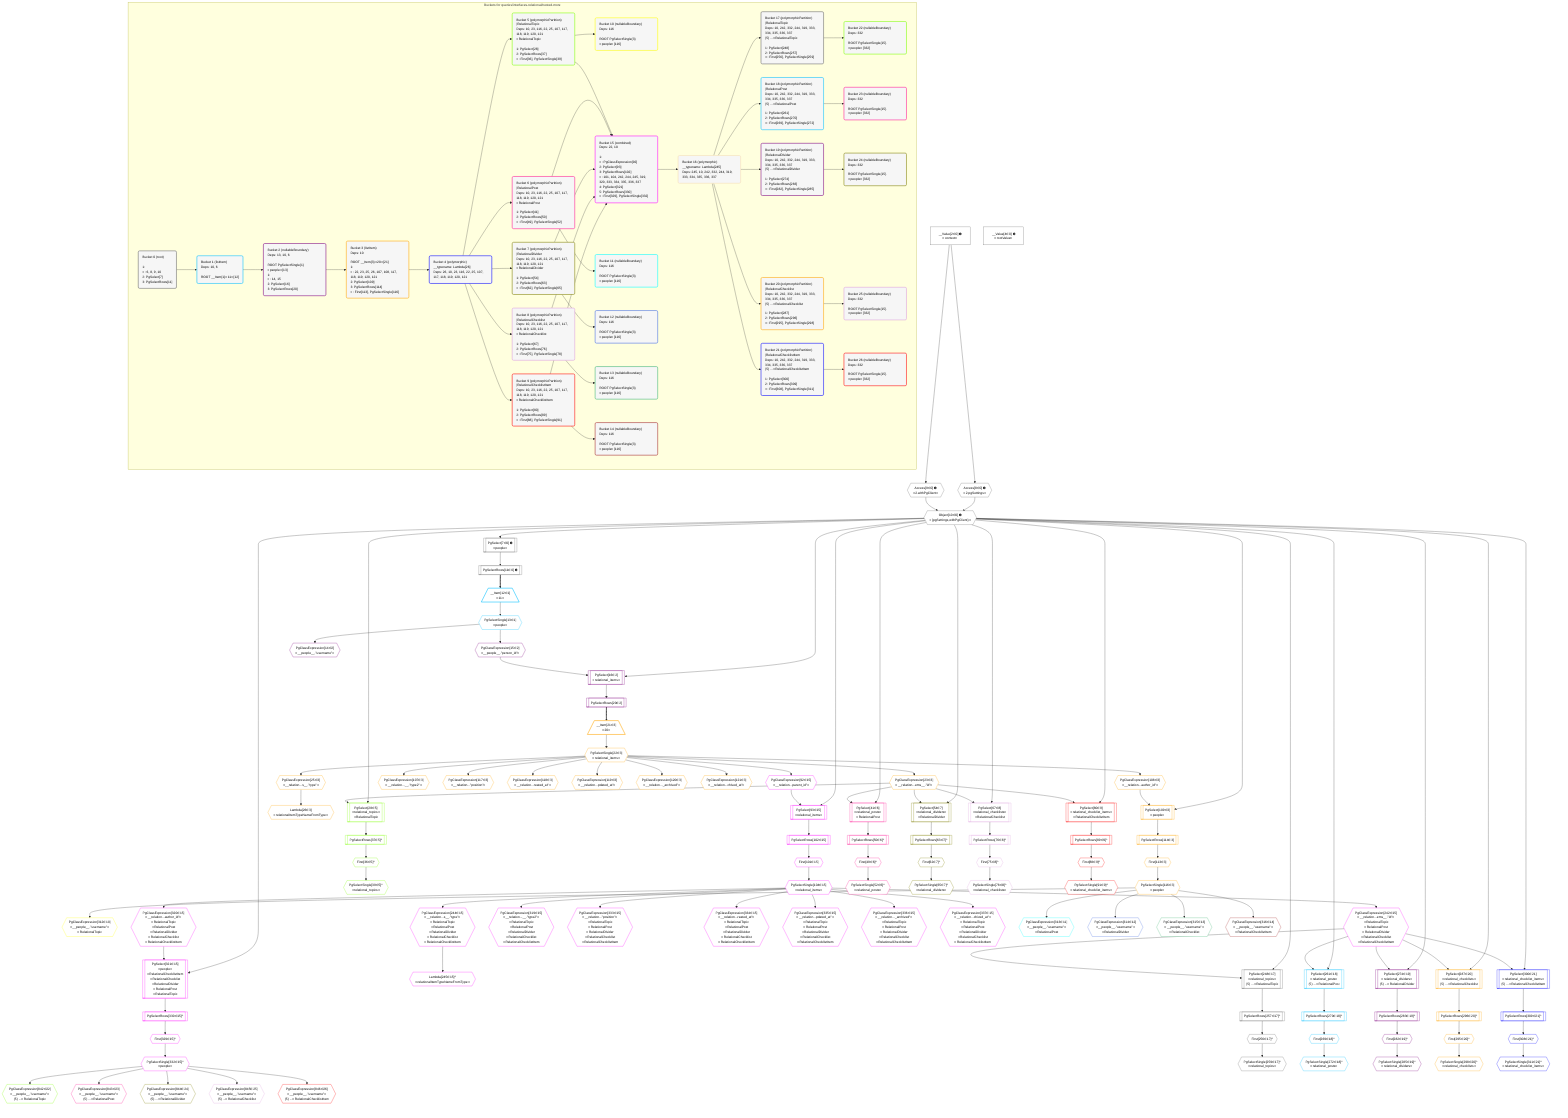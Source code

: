 %%{init: {'themeVariables': { 'fontSize': '12px'}}}%%
graph TD
    classDef path fill:#eee,stroke:#000,color:#000
    classDef plan fill:#fff,stroke-width:1px,color:#000
    classDef itemplan fill:#fff,stroke-width:2px,color:#000
    classDef unbatchedplan fill:#dff,stroke-width:1px,color:#000
    classDef sideeffectplan fill:#fcc,stroke-width:2px,color:#000
    classDef bucket fill:#f6f6f6,color:#000,stroke-width:2px,text-align:left

    subgraph "Buckets for queries/interfaces-relational/nested-more"
    Bucket0("Bucket 0 (root)<br /><br />1: <br />ᐳ: 6, 8, 9, 10<br />2: PgSelect[7]<br />3: PgSelectRows[11]"):::bucket
    Bucket1("Bucket 1 (listItem)<br />Deps: 10, 6<br /><br />ROOT __Item{1}ᐸ11ᐳ[12]"):::bucket
    Bucket2("Bucket 2 (nullableBoundary)<br />Deps: 13, 10, 6<br /><br />ROOT PgSelectSingle{1}ᐸpeopleᐳ[13]<br />1: <br />ᐳ: 14, 15<br />2: PgSelect[16]<br />3: PgSelectRows[20]"):::bucket
    Bucket3("Bucket 3 (listItem)<br />Deps: 10<br /><br />ROOT __Item{3}ᐸ20ᐳ[21]<br />1: <br />ᐳ: 22, 23, 25, 26, 107, 108, 117, 118, 119, 120, 121<br />2: PgSelect[109]<br />3: PgSelectRows[114]<br />ᐳ: First[113], PgSelectSingle[116]"):::bucket
    Bucket4("Bucket 4 (polymorphic)<br />__typename: Lambda[26]<br />Deps: 26, 10, 23, 116, 22, 25, 107, 117, 118, 119, 120, 121"):::bucket
    Bucket5("Bucket 5 (polymorphicPartition)<br />|RelationalTopic<br />Deps: 10, 23, 116, 22, 25, 107, 117, 118, 119, 120, 121<br />ᐳRelationalTopic<br /><br />1: PgSelect[28]<br />2: PgSelectRows[37]<br />ᐳ: First[36], PgSelectSingle[39]"):::bucket
    Bucket6("Bucket 6 (polymorphicPartition)<br />|RelationalPost<br />Deps: 10, 23, 116, 22, 25, 107, 117, 118, 119, 120, 121<br />ᐳRelationalPost<br /><br />1: PgSelect[41]<br />2: PgSelectRows[50]<br />ᐳ: First[49], PgSelectSingle[52]"):::bucket
    Bucket7("Bucket 7 (polymorphicPartition)<br />|RelationalDivider<br />Deps: 10, 23, 116, 22, 25, 107, 117, 118, 119, 120, 121<br />ᐳRelationalDivider<br /><br />1: PgSelect[54]<br />2: PgSelectRows[63]<br />ᐳ: First[62], PgSelectSingle[65]"):::bucket
    Bucket8("Bucket 8 (polymorphicPartition)<br />|RelationalChecklist<br />Deps: 10, 23, 116, 22, 25, 107, 117, 118, 119, 120, 121<br />ᐳRelationalChecklist<br /><br />1: PgSelect[67]<br />2: PgSelectRows[76]<br />ᐳ: First[75], PgSelectSingle[78]"):::bucket
    Bucket9("Bucket 9 (polymorphicPartition)<br />|RelationalChecklistItem<br />Deps: 10, 23, 116, 22, 25, 107, 117, 118, 119, 120, 121<br />ᐳRelationalChecklistItem<br /><br />1: PgSelect[80]<br />2: PgSelectRows[89]<br />ᐳ: First[88], PgSelectSingle[91]"):::bucket
    Bucket10("Bucket 10 (nullableBoundary)<br />Deps: 116<br /><br />ROOT PgSelectSingle{3}ᐸpeopleᐳ[116]"):::bucket
    Bucket11("Bucket 11 (nullableBoundary)<br />Deps: 116<br /><br />ROOT PgSelectSingle{3}ᐸpeopleᐳ[116]"):::bucket
    Bucket12("Bucket 12 (nullableBoundary)<br />Deps: 116<br /><br />ROOT PgSelectSingle{3}ᐸpeopleᐳ[116]"):::bucket
    Bucket13("Bucket 13 (nullableBoundary)<br />Deps: 116<br /><br />ROOT PgSelectSingle{3}ᐸpeopleᐳ[116]"):::bucket
    Bucket14("Bucket 14 (nullableBoundary)<br />Deps: 116<br /><br />ROOT PgSelectSingle{3}ᐸpeopleᐳ[116]"):::bucket
    Bucket15("Bucket 15 (combined)<br />Deps: 22, 10<br /><br />1: <br />ᐳ: PgClassExpression[92]<br />2: PgSelect[93]<br />3: PgSelectRows[102]<br />ᐳ: 101, 104, 242, 244, 245, 319, 320, 333, 334, 335, 336, 337<br />4: PgSelect[321]<br />5: PgSelectRows[330]<br />ᐳ: First[329], PgSelectSingle[332]"):::bucket
    Bucket16("Bucket 16 (polymorphic)<br />__typename: Lambda[245]<br />Deps: 245, 10, 242, 332, 244, 319, 333, 334, 335, 336, 337"):::bucket
    Bucket17("Bucket 17 (polymorphicPartition)<br />|RelationalTopic<br />Deps: 10, 242, 332, 244, 319, 333, 334, 335, 336, 337<br />(5) ...ᐳRelationalTopic<br /><br />1: PgSelect[248]<br />2: PgSelectRows[257]<br />ᐳ: First[256], PgSelectSingle[259]"):::bucket
    Bucket18("Bucket 18 (polymorphicPartition)<br />|RelationalPost<br />Deps: 10, 242, 332, 244, 319, 333, 334, 335, 336, 337<br />(5) ...ᐳRelationalPost<br /><br />1: PgSelect[261]<br />2: PgSelectRows[270]<br />ᐳ: First[269], PgSelectSingle[272]"):::bucket
    Bucket19("Bucket 19 (polymorphicPartition)<br />|RelationalDivider<br />Deps: 10, 242, 332, 244, 319, 333, 334, 335, 336, 337<br />(5) ...ᐳRelationalDivider<br /><br />1: PgSelect[274]<br />2: PgSelectRows[283]<br />ᐳ: First[282], PgSelectSingle[285]"):::bucket
    Bucket20("Bucket 20 (polymorphicPartition)<br />|RelationalChecklist<br />Deps: 10, 242, 332, 244, 319, 333, 334, 335, 336, 337<br />(5) ...ᐳRelationalChecklist<br /><br />1: PgSelect[287]<br />2: PgSelectRows[296]<br />ᐳ: First[295], PgSelectSingle[298]"):::bucket
    Bucket21("Bucket 21 (polymorphicPartition)<br />|RelationalChecklistItem<br />Deps: 10, 242, 332, 244, 319, 333, 334, 335, 336, 337<br />(5) ...ᐳRelationalChecklistItem<br /><br />1: PgSelect[300]<br />2: PgSelectRows[309]<br />ᐳ: First[308], PgSelectSingle[311]"):::bucket
    Bucket22("Bucket 22 (nullableBoundary)<br />Deps: 332<br /><br />ROOT PgSelectSingle{15}ᐸpeopleᐳ[332]"):::bucket
    Bucket23("Bucket 23 (nullableBoundary)<br />Deps: 332<br /><br />ROOT PgSelectSingle{15}ᐸpeopleᐳ[332]"):::bucket
    Bucket24("Bucket 24 (nullableBoundary)<br />Deps: 332<br /><br />ROOT PgSelectSingle{15}ᐸpeopleᐳ[332]"):::bucket
    Bucket25("Bucket 25 (nullableBoundary)<br />Deps: 332<br /><br />ROOT PgSelectSingle{15}ᐸpeopleᐳ[332]"):::bucket
    Bucket26("Bucket 26 (nullableBoundary)<br />Deps: 332<br /><br />ROOT PgSelectSingle{15}ᐸpeopleᐳ[332]"):::bucket
    end
    Bucket0 --> Bucket1
    Bucket1 --> Bucket2
    Bucket2 --> Bucket3
    Bucket3 --> Bucket4
    Bucket4 --> Bucket5 & Bucket6 & Bucket7 & Bucket8 & Bucket9
    Bucket5 --> Bucket10 & Bucket15
    Bucket6 --> Bucket11 & Bucket15
    Bucket7 --> Bucket12 & Bucket15
    Bucket8 --> Bucket13 & Bucket15
    Bucket9 --> Bucket14 & Bucket15
    Bucket15 --> Bucket16
    Bucket16 --> Bucket17 & Bucket18 & Bucket19 & Bucket20 & Bucket21
    Bucket17 --> Bucket22
    Bucket18 --> Bucket23
    Bucket19 --> Bucket24
    Bucket20 --> Bucket25
    Bucket21 --> Bucket26

    %% plan dependencies
    PgSelect7[["PgSelect[7∈0] ➊<br />ᐸpeopleᐳ"]]:::plan
    Object10{{"Object[10∈0] ➊<br />ᐸ{pgSettings,withPgClient}ᐳ"}}:::plan
    Object10 --> PgSelect7
    Access8{{"Access[8∈0] ➊<br />ᐸ2.pgSettingsᐳ"}}:::plan
    Access9{{"Access[9∈0] ➊<br />ᐸ2.withPgClientᐳ"}}:::plan
    Access8 & Access9 --> Object10
    __Value2["__Value[2∈0] ➊<br />ᐸcontextᐳ"]:::plan
    __Value2 --> Access8
    __Value2 --> Access9
    PgSelectRows11[["PgSelectRows[11∈0] ➊"]]:::plan
    PgSelect7 --> PgSelectRows11
    __Value4["__Value[4∈0] ➊<br />ᐸrootValueᐳ"]:::plan
    __Item12[/"__Item[12∈1]<br />ᐸ11ᐳ"\]:::itemplan
    PgSelectRows11 ==> __Item12
    PgSelectSingle13{{"PgSelectSingle[13∈1]<br />ᐸpeopleᐳ"}}:::plan
    __Item12 --> PgSelectSingle13
    PgSelect16[["PgSelect[16∈2]<br />ᐸrelational_itemsᐳ"]]:::plan
    PgClassExpression15{{"PgClassExpression[15∈2]<br />ᐸ__people__.”person_id”ᐳ"}}:::plan
    Object10 & PgClassExpression15 --> PgSelect16
    PgClassExpression14{{"PgClassExpression[14∈2]<br />ᐸ__people__.”username”ᐳ"}}:::plan
    PgSelectSingle13 --> PgClassExpression14
    PgSelectSingle13 --> PgClassExpression15
    PgSelectRows20[["PgSelectRows[20∈2]"]]:::plan
    PgSelect16 --> PgSelectRows20
    PgSelect109[["PgSelect[109∈3]<br />ᐸpeopleᐳ"]]:::plan
    PgClassExpression108{{"PgClassExpression[108∈3]<br />ᐸ__relation...author_id”ᐳ"}}:::plan
    Object10 & PgClassExpression108 --> PgSelect109
    __Item21[/"__Item[21∈3]<br />ᐸ20ᐳ"\]:::itemplan
    PgSelectRows20 ==> __Item21
    PgSelectSingle22{{"PgSelectSingle[22∈3]<br />ᐸrelational_itemsᐳ"}}:::plan
    __Item21 --> PgSelectSingle22
    PgClassExpression23{{"PgClassExpression[23∈3]<br />ᐸ__relation...ems__.”id”ᐳ"}}:::plan
    PgSelectSingle22 --> PgClassExpression23
    PgClassExpression25{{"PgClassExpression[25∈3]<br />ᐸ__relation...s__.”type”ᐳ"}}:::plan
    PgSelectSingle22 --> PgClassExpression25
    Lambda26{{"Lambda[26∈3]<br />ᐸrelationalItemTypeNameFromTypeᐳ"}}:::plan
    PgClassExpression25 --> Lambda26
    PgClassExpression107{{"PgClassExpression[107∈3]<br />ᐸ__relation...__.”type2”ᐳ"}}:::plan
    PgSelectSingle22 --> PgClassExpression107
    PgSelectSingle22 --> PgClassExpression108
    First113{{"First[113∈3]"}}:::plan
    PgSelectRows114[["PgSelectRows[114∈3]"]]:::plan
    PgSelectRows114 --> First113
    PgSelect109 --> PgSelectRows114
    PgSelectSingle116{{"PgSelectSingle[116∈3]<br />ᐸpeopleᐳ"}}:::plan
    First113 --> PgSelectSingle116
    PgClassExpression117{{"PgClassExpression[117∈3]<br />ᐸ__relation...”position”ᐳ"}}:::plan
    PgSelectSingle22 --> PgClassExpression117
    PgClassExpression118{{"PgClassExpression[118∈3]<br />ᐸ__relation...reated_at”ᐳ"}}:::plan
    PgSelectSingle22 --> PgClassExpression118
    PgClassExpression119{{"PgClassExpression[119∈3]<br />ᐸ__relation...pdated_at”ᐳ"}}:::plan
    PgSelectSingle22 --> PgClassExpression119
    PgClassExpression120{{"PgClassExpression[120∈3]<br />ᐸ__relation..._archived”ᐳ"}}:::plan
    PgSelectSingle22 --> PgClassExpression120
    PgClassExpression121{{"PgClassExpression[121∈3]<br />ᐸ__relation...chived_at”ᐳ"}}:::plan
    PgSelectSingle22 --> PgClassExpression121
    PgSelect28[["PgSelect[28∈5]<br />ᐸrelational_topicsᐳ<br />ᐳRelationalTopic"]]:::plan
    Object10 & PgClassExpression23 --> PgSelect28
    First36{{"First[36∈5]^"}}:::plan
    PgSelectRows37[["PgSelectRows[37∈5]^"]]:::plan
    PgSelectRows37 --> First36
    PgSelect28 --> PgSelectRows37
    PgSelectSingle39{{"PgSelectSingle[39∈5]^<br />ᐸrelational_topicsᐳ"}}:::plan
    First36 --> PgSelectSingle39
    PgClassExpression312{{"PgClassExpression[312∈10]<br />ᐸ__people__.”username”ᐳ<br />ᐳRelationalTopic"}}:::plan
    PgSelectSingle116 --> PgClassExpression312
    PgSelect93[["PgSelect[93∈15]<br />ᐸrelational_itemsᐳ"]]:::plan
    PgClassExpression92{{"PgClassExpression[92∈15]<br />ᐸ__relation...parent_id”ᐳ"}}:::plan
    Object10 & PgClassExpression92 --> PgSelect93
    PgSelect321[["PgSelect[321∈15]<br />ᐸpeopleᐳ<br />ᐳRelationalChecklistItem<br />ᐳRelationalChecklist<br />ᐳRelationalDivider<br />ᐳRelationalPost<br />ᐳRelationalTopic"]]:::plan
    PgClassExpression320{{"PgClassExpression[320∈15]<br />ᐸ__relation...author_id”ᐳ<br />ᐳRelationalTopic<br />ᐳRelationalPost<br />ᐳRelationalDivider<br />ᐳRelationalChecklist<br />ᐳRelationalChecklistItem"}}:::plan
    Object10 & PgClassExpression320 --> PgSelect321
    PgSelectSingle22 --> PgClassExpression92
    First101{{"First[101∈15]"}}:::plan
    PgSelectRows102[["PgSelectRows[102∈15]"]]:::plan
    PgSelectRows102 --> First101
    PgSelect93 --> PgSelectRows102
    PgSelectSingle104{{"PgSelectSingle[104∈15]<br />ᐸrelational_itemsᐳ"}}:::plan
    First101 --> PgSelectSingle104
    PgClassExpression242{{"PgClassExpression[242∈15]<br />ᐸ__relation...ems__.”id”ᐳ<br />ᐳRelationalTopic<br />ᐳRelationalPost<br />ᐳRelationalDivider<br />ᐳRelationalChecklist<br />ᐳRelationalChecklistItem"}}:::plan
    PgSelectSingle104 --> PgClassExpression242
    PgClassExpression244{{"PgClassExpression[244∈15]<br />ᐸ__relation...s__.”type”ᐳ<br />ᐳRelationalTopic<br />ᐳRelationalPost<br />ᐳRelationalDivider<br />ᐳRelationalChecklist<br />ᐳRelationalChecklistItem"}}:::plan
    PgSelectSingle104 --> PgClassExpression244
    Lambda245{{"Lambda[245∈15]^<br />ᐸrelationalItemTypeNameFromTypeᐳ"}}:::plan
    PgClassExpression244 --> Lambda245
    PgClassExpression319{{"PgClassExpression[319∈15]<br />ᐸ__relation...__.”type2”ᐳ<br />ᐳRelationalTopic<br />ᐳRelationalPost<br />ᐳRelationalDivider<br />ᐳRelationalChecklist<br />ᐳRelationalChecklistItem"}}:::plan
    PgSelectSingle104 --> PgClassExpression319
    PgSelectSingle104 --> PgClassExpression320
    First329{{"First[329∈15]^"}}:::plan
    PgSelectRows330[["PgSelectRows[330∈15]^"]]:::plan
    PgSelectRows330 --> First329
    PgSelect321 --> PgSelectRows330
    PgSelectSingle332{{"PgSelectSingle[332∈15]^<br />ᐸpeopleᐳ"}}:::plan
    First329 --> PgSelectSingle332
    PgClassExpression333{{"PgClassExpression[333∈15]<br />ᐸ__relation...”position”ᐳ<br />ᐳRelationalTopic<br />ᐳRelationalPost<br />ᐳRelationalDivider<br />ᐳRelationalChecklist<br />ᐳRelationalChecklistItem"}}:::plan
    PgSelectSingle104 --> PgClassExpression333
    PgClassExpression334{{"PgClassExpression[334∈15]<br />ᐸ__relation...reated_at”ᐳ<br />ᐳRelationalTopic<br />ᐳRelationalPost<br />ᐳRelationalDivider<br />ᐳRelationalChecklist<br />ᐳRelationalChecklistItem"}}:::plan
    PgSelectSingle104 --> PgClassExpression334
    PgClassExpression335{{"PgClassExpression[335∈15]<br />ᐸ__relation...pdated_at”ᐳ<br />ᐳRelationalTopic<br />ᐳRelationalPost<br />ᐳRelationalDivider<br />ᐳRelationalChecklist<br />ᐳRelationalChecklistItem"}}:::plan
    PgSelectSingle104 --> PgClassExpression335
    PgClassExpression336{{"PgClassExpression[336∈15]<br />ᐸ__relation..._archived”ᐳ<br />ᐳRelationalTopic<br />ᐳRelationalPost<br />ᐳRelationalDivider<br />ᐳRelationalChecklist<br />ᐳRelationalChecklistItem"}}:::plan
    PgSelectSingle104 --> PgClassExpression336
    PgClassExpression337{{"PgClassExpression[337∈15]<br />ᐸ__relation...chived_at”ᐳ<br />ᐳRelationalTopic<br />ᐳRelationalPost<br />ᐳRelationalDivider<br />ᐳRelationalChecklist<br />ᐳRelationalChecklistItem"}}:::plan
    PgSelectSingle104 --> PgClassExpression337
    PgSelect248[["PgSelect[248∈17]<br />ᐸrelational_topicsᐳ<br />(5) ...ᐳRelationalTopic"]]:::plan
    Object10 & PgClassExpression242 --> PgSelect248
    First256{{"First[256∈17]^"}}:::plan
    PgSelectRows257[["PgSelectRows[257∈17]^"]]:::plan
    PgSelectRows257 --> First256
    PgSelect248 --> PgSelectRows257
    PgSelectSingle259{{"PgSelectSingle[259∈17]^<br />ᐸrelational_topicsᐳ"}}:::plan
    First256 --> PgSelectSingle259
    PgClassExpression842{{"PgClassExpression[842∈22]<br />ᐸ__people__.”username”ᐳ<br />(5) ...ᐳRelationalTopic"}}:::plan
    PgSelectSingle332 --> PgClassExpression842
    PgSelect261[["PgSelect[261∈18]<br />ᐸrelational_postsᐳ<br />(5) ...ᐳRelationalPost"]]:::plan
    Object10 & PgClassExpression242 --> PgSelect261
    First269{{"First[269∈18]^"}}:::plan
    PgSelectRows270[["PgSelectRows[270∈18]^"]]:::plan
    PgSelectRows270 --> First269
    PgSelect261 --> PgSelectRows270
    PgSelectSingle272{{"PgSelectSingle[272∈18]^<br />ᐸrelational_postsᐳ"}}:::plan
    First269 --> PgSelectSingle272
    PgClassExpression843{{"PgClassExpression[843∈23]<br />ᐸ__people__.”username”ᐳ<br />(5) ...ᐳRelationalPost"}}:::plan
    PgSelectSingle332 --> PgClassExpression843
    PgSelect274[["PgSelect[274∈19]<br />ᐸrelational_dividersᐳ<br />(5) ...ᐳRelationalDivider"]]:::plan
    Object10 & PgClassExpression242 --> PgSelect274
    First282{{"First[282∈19]^"}}:::plan
    PgSelectRows283[["PgSelectRows[283∈19]^"]]:::plan
    PgSelectRows283 --> First282
    PgSelect274 --> PgSelectRows283
    PgSelectSingle285{{"PgSelectSingle[285∈19]^<br />ᐸrelational_dividersᐳ"}}:::plan
    First282 --> PgSelectSingle285
    PgClassExpression844{{"PgClassExpression[844∈24]<br />ᐸ__people__.”username”ᐳ<br />(5) ...ᐳRelationalDivider"}}:::plan
    PgSelectSingle332 --> PgClassExpression844
    PgSelect287[["PgSelect[287∈20]<br />ᐸrelational_checklistsᐳ<br />(5) ...ᐳRelationalChecklist"]]:::plan
    Object10 & PgClassExpression242 --> PgSelect287
    First295{{"First[295∈20]^"}}:::plan
    PgSelectRows296[["PgSelectRows[296∈20]^"]]:::plan
    PgSelectRows296 --> First295
    PgSelect287 --> PgSelectRows296
    PgSelectSingle298{{"PgSelectSingle[298∈20]^<br />ᐸrelational_checklistsᐳ"}}:::plan
    First295 --> PgSelectSingle298
    PgClassExpression845{{"PgClassExpression[845∈25]<br />ᐸ__people__.”username”ᐳ<br />(5) ...ᐳRelationalChecklist"}}:::plan
    PgSelectSingle332 --> PgClassExpression845
    PgSelect300[["PgSelect[300∈21]<br />ᐸrelational_checklist_itemsᐳ<br />(5) ...ᐳRelationalChecklistItem"]]:::plan
    Object10 & PgClassExpression242 --> PgSelect300
    First308{{"First[308∈21]^"}}:::plan
    PgSelectRows309[["PgSelectRows[309∈21]^"]]:::plan
    PgSelectRows309 --> First308
    PgSelect300 --> PgSelectRows309
    PgSelectSingle311{{"PgSelectSingle[311∈21]^<br />ᐸrelational_checklist_itemsᐳ"}}:::plan
    First308 --> PgSelectSingle311
    PgClassExpression846{{"PgClassExpression[846∈26]<br />ᐸ__people__.”username”ᐳ<br />(5) ...ᐳRelationalChecklistItem"}}:::plan
    PgSelectSingle332 --> PgClassExpression846
    PgSelect41[["PgSelect[41∈6]<br />ᐸrelational_postsᐳ<br />ᐳRelationalPost"]]:::plan
    Object10 & PgClassExpression23 --> PgSelect41
    First49{{"First[49∈6]^"}}:::plan
    PgSelectRows50[["PgSelectRows[50∈6]^"]]:::plan
    PgSelectRows50 --> First49
    PgSelect41 --> PgSelectRows50
    PgSelectSingle52{{"PgSelectSingle[52∈6]^<br />ᐸrelational_postsᐳ"}}:::plan
    First49 --> PgSelectSingle52
    PgClassExpression313{{"PgClassExpression[313∈11]<br />ᐸ__people__.”username”ᐳ<br />ᐳRelationalPost"}}:::plan
    PgSelectSingle116 --> PgClassExpression313
    PgSelect54[["PgSelect[54∈7]<br />ᐸrelational_dividersᐳ<br />ᐳRelationalDivider"]]:::plan
    Object10 & PgClassExpression23 --> PgSelect54
    First62{{"First[62∈7]^"}}:::plan
    PgSelectRows63[["PgSelectRows[63∈7]^"]]:::plan
    PgSelectRows63 --> First62
    PgSelect54 --> PgSelectRows63
    PgSelectSingle65{{"PgSelectSingle[65∈7]^<br />ᐸrelational_dividersᐳ"}}:::plan
    First62 --> PgSelectSingle65
    PgClassExpression314{{"PgClassExpression[314∈12]<br />ᐸ__people__.”username”ᐳ<br />ᐳRelationalDivider"}}:::plan
    PgSelectSingle116 --> PgClassExpression314
    PgSelect67[["PgSelect[67∈8]<br />ᐸrelational_checklistsᐳ<br />ᐳRelationalChecklist"]]:::plan
    Object10 & PgClassExpression23 --> PgSelect67
    First75{{"First[75∈8]^"}}:::plan
    PgSelectRows76[["PgSelectRows[76∈8]^"]]:::plan
    PgSelectRows76 --> First75
    PgSelect67 --> PgSelectRows76
    PgSelectSingle78{{"PgSelectSingle[78∈8]^<br />ᐸrelational_checklistsᐳ"}}:::plan
    First75 --> PgSelectSingle78
    PgClassExpression315{{"PgClassExpression[315∈13]<br />ᐸ__people__.”username”ᐳ<br />ᐳRelationalChecklist"}}:::plan
    PgSelectSingle116 --> PgClassExpression315
    PgSelect80[["PgSelect[80∈9]<br />ᐸrelational_checklist_itemsᐳ<br />ᐳRelationalChecklistItem"]]:::plan
    Object10 & PgClassExpression23 --> PgSelect80
    First88{{"First[88∈9]^"}}:::plan
    PgSelectRows89[["PgSelectRows[89∈9]^"]]:::plan
    PgSelectRows89 --> First88
    PgSelect80 --> PgSelectRows89
    PgSelectSingle91{{"PgSelectSingle[91∈9]^<br />ᐸrelational_checklist_itemsᐳ"}}:::plan
    First88 --> PgSelectSingle91
    PgClassExpression316{{"PgClassExpression[316∈14]<br />ᐸ__people__.”username”ᐳ<br />ᐳRelationalChecklistItem"}}:::plan
    PgSelectSingle116 --> PgClassExpression316

    %% define steps
    classDef bucket0 stroke:#696969
    class Bucket0,__Value2,__Value4,PgSelect7,Access8,Access9,Object10,PgSelectRows11 bucket0
    classDef bucket1 stroke:#00bfff
    class Bucket1,__Item12,PgSelectSingle13 bucket1
    classDef bucket2 stroke:#7f007f
    class Bucket2,PgClassExpression14,PgClassExpression15,PgSelect16,PgSelectRows20 bucket2
    classDef bucket3 stroke:#ffa500
    class Bucket3,__Item21,PgSelectSingle22,PgClassExpression23,PgClassExpression25,Lambda26,PgClassExpression107,PgClassExpression108,PgSelect109,First113,PgSelectRows114,PgSelectSingle116,PgClassExpression117,PgClassExpression118,PgClassExpression119,PgClassExpression120,PgClassExpression121 bucket3
    classDef bucket4 stroke:#0000ff
    class Bucket4 bucket4
    classDef bucket5 stroke:#7fff00
    class Bucket5,PgSelect28,First36,PgSelectRows37,PgSelectSingle39 bucket5
    classDef bucket6 stroke:#ff1493
    class Bucket6,PgSelect41,First49,PgSelectRows50,PgSelectSingle52 bucket6
    classDef bucket7 stroke:#808000
    class Bucket7,PgSelect54,First62,PgSelectRows63,PgSelectSingle65 bucket7
    classDef bucket8 stroke:#dda0dd
    class Bucket8,PgSelect67,First75,PgSelectRows76,PgSelectSingle78 bucket8
    classDef bucket9 stroke:#ff0000
    class Bucket9,PgSelect80,First88,PgSelectRows89,PgSelectSingle91 bucket9
    classDef bucket10 stroke:#ffff00
    class Bucket10,PgClassExpression312 bucket10
    classDef bucket11 stroke:#00ffff
    class Bucket11,PgClassExpression313 bucket11
    classDef bucket12 stroke:#4169e1
    class Bucket12,PgClassExpression314 bucket12
    classDef bucket13 stroke:#3cb371
    class Bucket13,PgClassExpression315 bucket13
    classDef bucket14 stroke:#a52a2a
    class Bucket14,PgClassExpression316 bucket14
    classDef bucket15 stroke:#ff00ff
    class Bucket15,PgClassExpression92,PgSelect93,First101,PgSelectRows102,PgSelectSingle104,PgClassExpression242,PgClassExpression244,Lambda245,PgClassExpression319,PgClassExpression320,PgSelect321,First329,PgSelectRows330,PgSelectSingle332,PgClassExpression333,PgClassExpression334,PgClassExpression335,PgClassExpression336,PgClassExpression337 bucket15
    classDef bucket16 stroke:#f5deb3
    class Bucket16 bucket16
    classDef bucket17 stroke:#696969
    class Bucket17,PgSelect248,First256,PgSelectRows257,PgSelectSingle259 bucket17
    classDef bucket18 stroke:#00bfff
    class Bucket18,PgSelect261,First269,PgSelectRows270,PgSelectSingle272 bucket18
    classDef bucket19 stroke:#7f007f
    class Bucket19,PgSelect274,First282,PgSelectRows283,PgSelectSingle285 bucket19
    classDef bucket20 stroke:#ffa500
    class Bucket20,PgSelect287,First295,PgSelectRows296,PgSelectSingle298 bucket20
    classDef bucket21 stroke:#0000ff
    class Bucket21,PgSelect300,First308,PgSelectRows309,PgSelectSingle311 bucket21
    classDef bucket22 stroke:#7fff00
    class Bucket22,PgClassExpression842 bucket22
    classDef bucket23 stroke:#ff1493
    class Bucket23,PgClassExpression843 bucket23
    classDef bucket24 stroke:#808000
    class Bucket24,PgClassExpression844 bucket24
    classDef bucket25 stroke:#dda0dd
    class Bucket25,PgClassExpression845 bucket25
    classDef bucket26 stroke:#ff0000
    class Bucket26,PgClassExpression846 bucket26